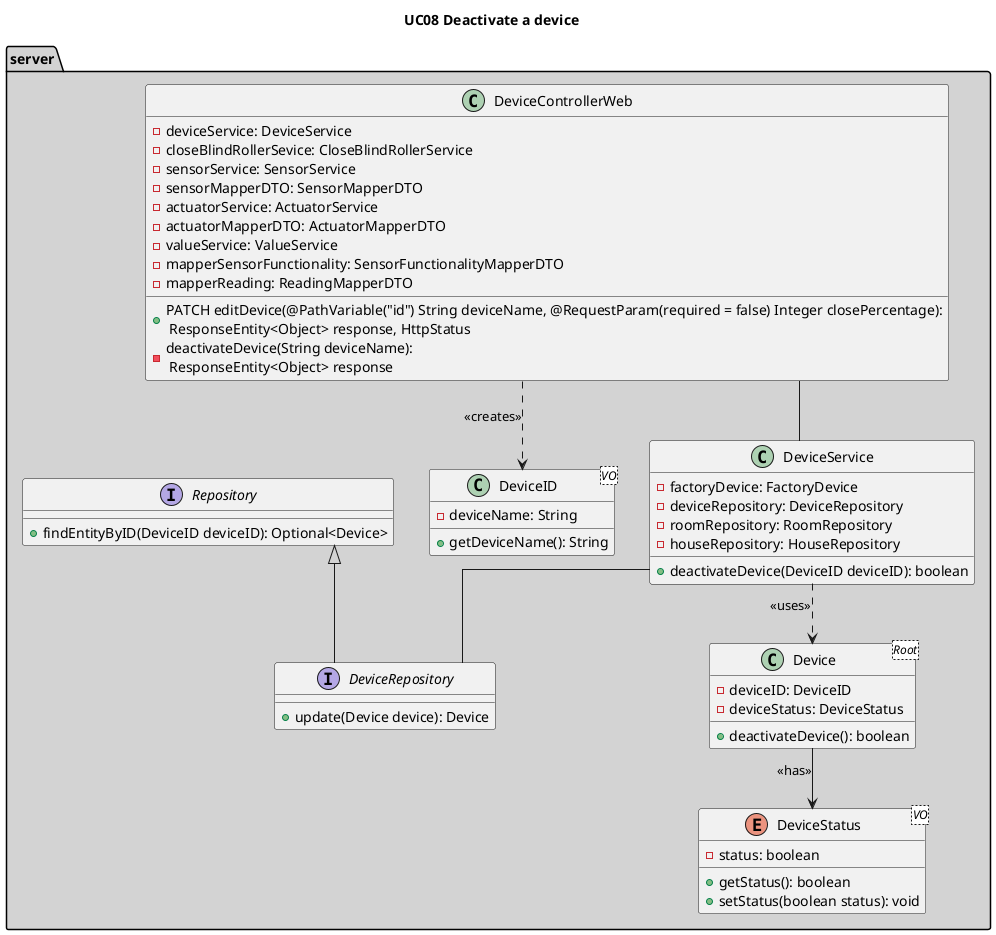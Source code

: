 @startuml
title UC08 Deactivate a device
skinparam linetype ortho

package server #LightGray {

class DeviceControllerWeb {
    -deviceService: DeviceService
    -closeBlindRollerSevice: CloseBlindRollerService
    -sensorService: SensorService
    -sensorMapperDTO: SensorMapperDTO
    -actuatorService: ActuatorService
    -actuatorMapperDTO: ActuatorMapperDTO
    -valueService: ValueService
    -mapperSensorFunctionality: SensorFunctionalityMapperDTO
    -mapperReading: ReadingMapperDTO
    +PATCH editDevice(@PathVariable("id") String deviceName, @RequestParam(required = false) Integer closePercentage):\n ResponseEntity<Object> response, HttpStatus
    -deactivateDevice(String deviceName):\n ResponseEntity<Object> response
}

class DeviceID <VO>{
    -deviceName: String
    +getDeviceName(): String
}

interface DeviceRepository extends Repository{
    +update(Device device): Device
}

interface Repository {
    +findEntityByID(DeviceID deviceID): Optional<Device>
}

class Device <Root>{
    -deviceID: DeviceID
    -deviceStatus: DeviceStatus
    +deactivateDevice(): boolean
}

enum DeviceStatus <VO>{
    -status: boolean
    +getStatus(): boolean
    +setStatus(boolean status): void
}

class DeviceService {
    -factoryDevice: FactoryDevice
    -deviceRepository: DeviceRepository
    -roomRepository: RoomRepository
    -houseRepository: HouseRepository
    +deactivateDevice(DeviceID deviceID): boolean
}

DeviceControllerWeb ..> DeviceID: <<creates>>
DeviceControllerWeb -- DeviceService
DeviceService --  DeviceRepository
DeviceService ..> Device: <<uses>>
Device --> DeviceStatus: <<has>>
}
@enduml